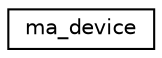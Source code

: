 digraph "Graphical Class Hierarchy"
{
 // LATEX_PDF_SIZE
  edge [fontname="Helvetica",fontsize="10",labelfontname="Helvetica",labelfontsize="10"];
  node [fontname="Helvetica",fontsize="10",shape=record];
  rankdir="LR";
  Node0 [label="ma_device",height=0.2,width=0.4,color="black", fillcolor="white", style="filled",URL="$structma__device.html",tooltip=" "];
}
